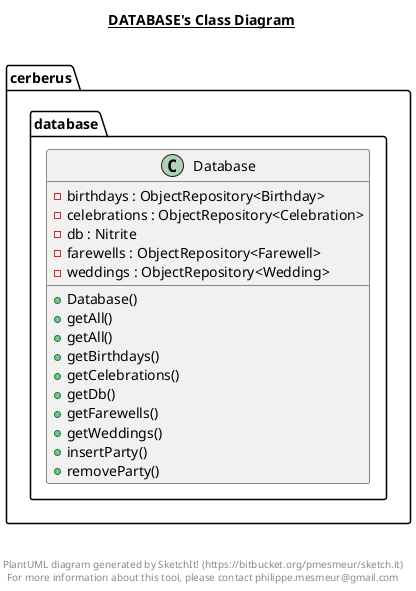 @startuml

title __DATABASE's Class Diagram__\n

  namespace cerberus {
    namespace database {
      class cerberus.database.Database {
          - birthdays : ObjectRepository<Birthday>
          - celebrations : ObjectRepository<Celebration>
          - db : Nitrite
          - farewells : ObjectRepository<Farewell>
          - weddings : ObjectRepository<Wedding>
          + Database()
          + getAll()
          + getAll()
          + getBirthdays()
          + getCelebrations()
          + getDb()
          + getFarewells()
          + getWeddings()
          + insertParty()
          + removeParty()
      }
    }
  }
  



right footer


PlantUML diagram generated by SketchIt! (https://bitbucket.org/pmesmeur/sketch.it)
For more information about this tool, please contact philippe.mesmeur@gmail.com
endfooter

@enduml

